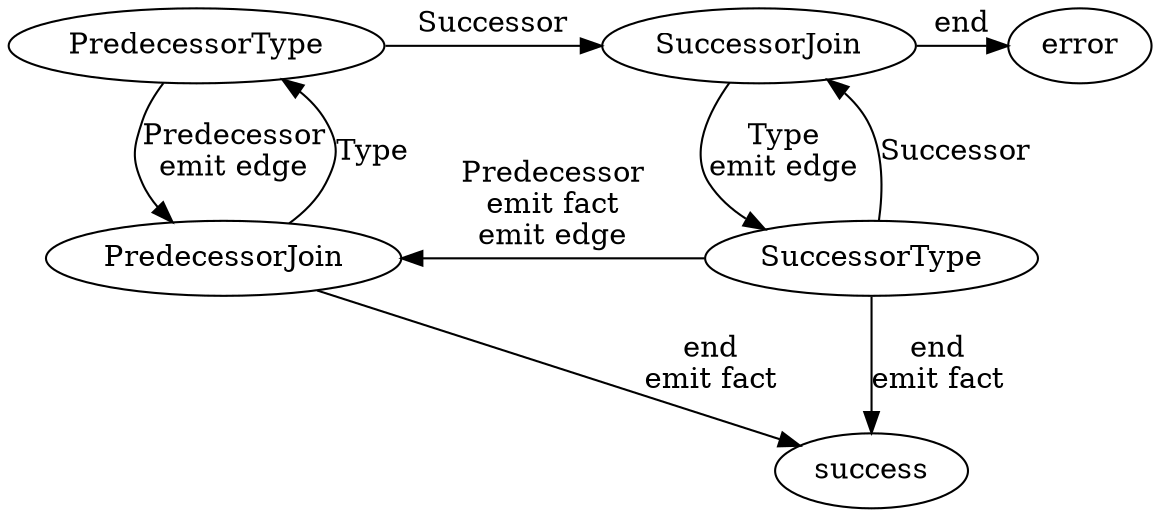 digraph {
    PredecessorType -> PredecessorJoin [label="Predecessor\nemit edge"]
    PredecessorJoin -> PredecessorType [label="Type"]
    PredecessorType -> SuccessorJoin [label="Successor" constraint=false]

    SuccessorType -> SuccessorJoin [label="Successor"]
    SuccessorJoin -> SuccessorType [label="Type\nemit edge"]
    SuccessorType -> PredecessorJoin [label="Predecessor\nemit fact\nemit edge" constraint=false]

    SuccessorJoin -> error [label="end" constraint=false]
    SuccessorType -> success [label="end\nemit fact"]
    PredecessorJoin -> success [label="end\nemit fact" constraint=false]

    // {rank=same; SuccessorType; success }
}